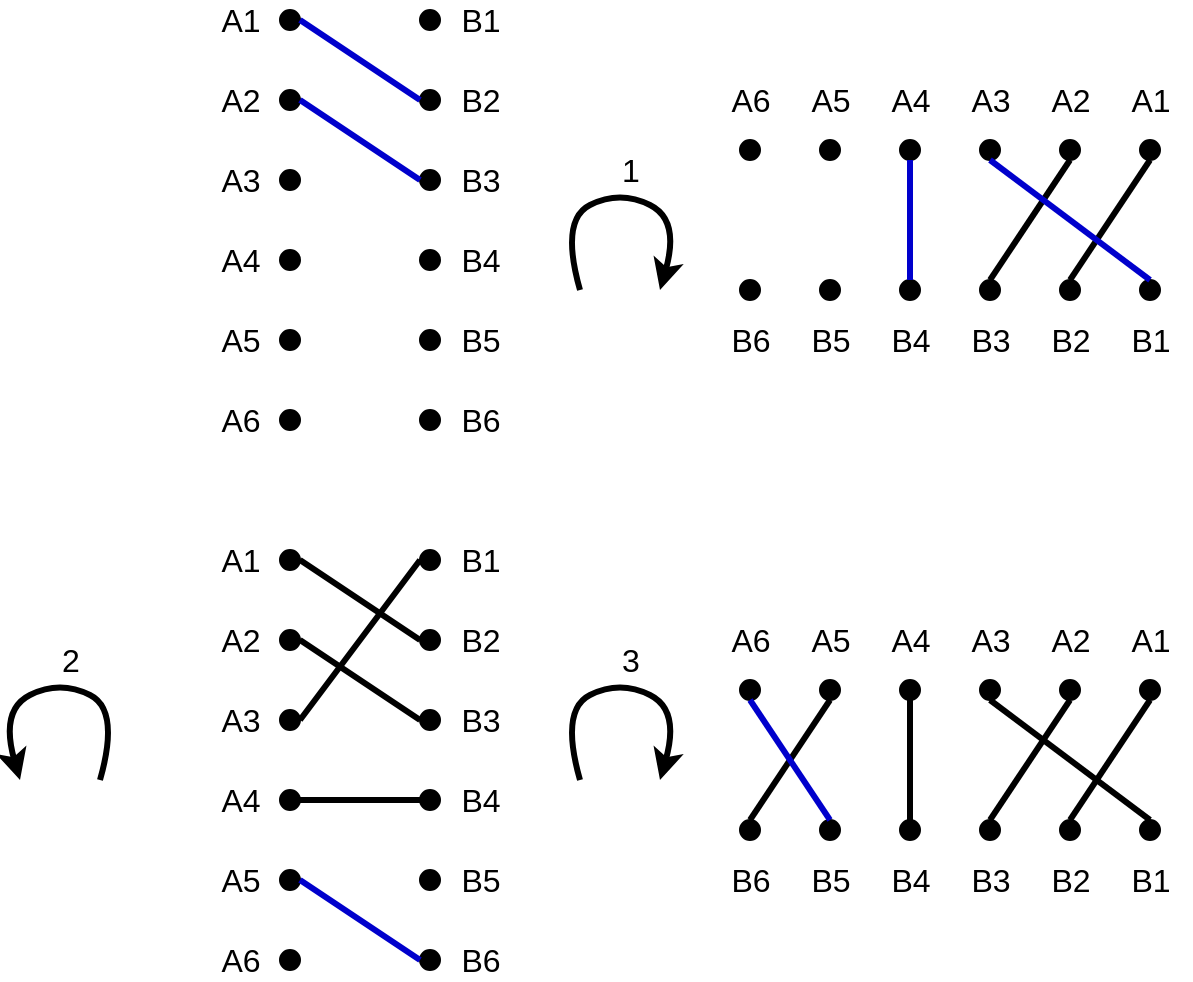 <mxfile version="12.6.8" type="device"><diagram id="zW7uYWj05kfsI3hOyQCR" name="Page-1"><mxGraphModel dx="1885" dy="563" grid="1" gridSize="10" guides="1" tooltips="1" connect="1" arrows="1" fold="1" page="1" pageScale="1" pageWidth="850" pageHeight="1100" math="0" shadow="0"><root><mxCell id="0"/><mxCell id="1" parent="0"/><mxCell id="JCDkLl-UDHMdiGom38rP-1" value="&lt;font style=&quot;font-size: 16px&quot;&gt;A1&lt;/font&gt;" style="text;html=1;align=center;verticalAlign=middle;resizable=0;points=[];autosize=1;" vertex="1" parent="1"><mxGeometry x="60" y="70" width="40" height="20" as="geometry"/></mxCell><mxCell id="JCDkLl-UDHMdiGom38rP-2" value="&lt;font style=&quot;font-size: 16px&quot;&gt;A2&lt;/font&gt;" style="text;html=1;align=center;verticalAlign=middle;resizable=0;points=[];autosize=1;" vertex="1" parent="1"><mxGeometry x="60" y="110" width="40" height="20" as="geometry"/></mxCell><mxCell id="JCDkLl-UDHMdiGom38rP-3" value="&lt;font style=&quot;font-size: 16px&quot;&gt;A3&lt;/font&gt;" style="text;html=1;align=center;verticalAlign=middle;resizable=0;points=[];autosize=1;" vertex="1" parent="1"><mxGeometry x="60" y="150" width="40" height="20" as="geometry"/></mxCell><mxCell id="JCDkLl-UDHMdiGom38rP-4" value="&lt;font style=&quot;font-size: 16px&quot;&gt;A4&lt;/font&gt;" style="text;html=1;align=center;verticalAlign=middle;resizable=0;points=[];autosize=1;" vertex="1" parent="1"><mxGeometry x="60" y="190" width="40" height="20" as="geometry"/></mxCell><mxCell id="JCDkLl-UDHMdiGom38rP-5" value="&lt;font style=&quot;font-size: 16px&quot;&gt;A5&lt;/font&gt;" style="text;html=1;align=center;verticalAlign=middle;resizable=0;points=[];autosize=1;" vertex="1" parent="1"><mxGeometry x="60" y="230" width="40" height="20" as="geometry"/></mxCell><mxCell id="JCDkLl-UDHMdiGom38rP-6" value="&lt;font style=&quot;font-size: 16px&quot;&gt;A6&lt;/font&gt;" style="text;html=1;align=center;verticalAlign=middle;resizable=0;points=[];autosize=1;" vertex="1" parent="1"><mxGeometry x="60" y="270" width="40" height="20" as="geometry"/></mxCell><mxCell id="JCDkLl-UDHMdiGom38rP-9" value="&lt;div&gt;&lt;font style=&quot;font-size: 16px&quot;&gt;B1&lt;/font&gt;&lt;/div&gt;" style="text;html=1;align=center;verticalAlign=middle;resizable=0;points=[];autosize=1;" vertex="1" parent="1"><mxGeometry x="180" y="70" width="40" height="20" as="geometry"/></mxCell><mxCell id="JCDkLl-UDHMdiGom38rP-10" value="&lt;font style=&quot;font-size: 16px&quot;&gt;B2&lt;/font&gt;" style="text;html=1;align=center;verticalAlign=middle;resizable=0;points=[];autosize=1;" vertex="1" parent="1"><mxGeometry x="180" y="110" width="40" height="20" as="geometry"/></mxCell><mxCell id="JCDkLl-UDHMdiGom38rP-11" value="&lt;font style=&quot;font-size: 16px&quot;&gt;B3&lt;/font&gt;" style="text;html=1;align=center;verticalAlign=middle;resizable=0;points=[];autosize=1;" vertex="1" parent="1"><mxGeometry x="180" y="150" width="40" height="20" as="geometry"/></mxCell><mxCell id="JCDkLl-UDHMdiGom38rP-12" value="&lt;div&gt;&lt;font style=&quot;font-size: 16px&quot;&gt;B4&lt;/font&gt;&lt;/div&gt;" style="text;html=1;align=center;verticalAlign=middle;resizable=0;points=[];autosize=1;" vertex="1" parent="1"><mxGeometry x="180" y="190" width="40" height="20" as="geometry"/></mxCell><mxCell id="JCDkLl-UDHMdiGom38rP-13" value="&lt;font style=&quot;font-size: 16px&quot;&gt;B5&lt;/font&gt;" style="text;html=1;align=center;verticalAlign=middle;resizable=0;points=[];autosize=1;" vertex="1" parent="1"><mxGeometry x="180" y="230" width="40" height="20" as="geometry"/></mxCell><mxCell id="JCDkLl-UDHMdiGom38rP-14" value="&lt;font style=&quot;font-size: 16px&quot;&gt;B6&lt;/font&gt;" style="text;html=1;align=center;verticalAlign=middle;resizable=0;points=[];autosize=1;" vertex="1" parent="1"><mxGeometry x="180" y="270" width="40" height="20" as="geometry"/></mxCell><mxCell id="JCDkLl-UDHMdiGom38rP-17" value="" style="ellipse;whiteSpace=wrap;html=1;aspect=fixed;fillColor=#000000;" vertex="1" parent="1"><mxGeometry x="100" y="75" width="10" height="10" as="geometry"/></mxCell><mxCell id="JCDkLl-UDHMdiGom38rP-18" value="" style="ellipse;whiteSpace=wrap;html=1;aspect=fixed;fillColor=#000000;" vertex="1" parent="1"><mxGeometry x="100" y="115" width="10" height="10" as="geometry"/></mxCell><mxCell id="JCDkLl-UDHMdiGom38rP-19" value="" style="ellipse;whiteSpace=wrap;html=1;aspect=fixed;fillColor=#000000;" vertex="1" parent="1"><mxGeometry x="100" y="155" width="10" height="10" as="geometry"/></mxCell><mxCell id="JCDkLl-UDHMdiGom38rP-20" value="" style="ellipse;whiteSpace=wrap;html=1;aspect=fixed;fillColor=#000000;" vertex="1" parent="1"><mxGeometry x="100" y="195" width="10" height="10" as="geometry"/></mxCell><mxCell id="JCDkLl-UDHMdiGom38rP-22" value="" style="ellipse;whiteSpace=wrap;html=1;aspect=fixed;fillColor=#000000;" vertex="1" parent="1"><mxGeometry x="100" y="235" width="10" height="10" as="geometry"/></mxCell><mxCell id="JCDkLl-UDHMdiGom38rP-23" value="" style="ellipse;whiteSpace=wrap;html=1;aspect=fixed;fillColor=#000000;" vertex="1" parent="1"><mxGeometry x="100" y="275" width="10" height="10" as="geometry"/></mxCell><mxCell id="JCDkLl-UDHMdiGom38rP-24" value="" style="ellipse;whiteSpace=wrap;html=1;aspect=fixed;fillColor=#000000;" vertex="1" parent="1"><mxGeometry x="170" y="75" width="10" height="10" as="geometry"/></mxCell><mxCell id="JCDkLl-UDHMdiGom38rP-25" value="" style="ellipse;whiteSpace=wrap;html=1;aspect=fixed;fillColor=#000000;" vertex="1" parent="1"><mxGeometry x="170" y="115" width="10" height="10" as="geometry"/></mxCell><mxCell id="JCDkLl-UDHMdiGom38rP-26" value="" style="ellipse;whiteSpace=wrap;html=1;aspect=fixed;fillColor=#000000;" vertex="1" parent="1"><mxGeometry x="170" y="155" width="10" height="10" as="geometry"/></mxCell><mxCell id="JCDkLl-UDHMdiGom38rP-27" value="" style="ellipse;whiteSpace=wrap;html=1;aspect=fixed;fillColor=#000000;" vertex="1" parent="1"><mxGeometry x="170" y="195" width="10" height="10" as="geometry"/></mxCell><mxCell id="JCDkLl-UDHMdiGom38rP-28" value="" style="ellipse;whiteSpace=wrap;html=1;aspect=fixed;fillColor=#000000;" vertex="1" parent="1"><mxGeometry x="170" y="235" width="10" height="10" as="geometry"/></mxCell><mxCell id="JCDkLl-UDHMdiGom38rP-29" value="" style="ellipse;whiteSpace=wrap;html=1;aspect=fixed;fillColor=#000000;" vertex="1" parent="1"><mxGeometry x="170" y="275" width="10" height="10" as="geometry"/></mxCell><mxCell id="JCDkLl-UDHMdiGom38rP-30" value="" style="endArrow=none;html=1;strokeColor=#0000CC;exitX=0;exitY=0.5;exitDx=0;exitDy=0;entryX=1;entryY=0.5;entryDx=0;entryDy=0;strokeWidth=3;" edge="1" parent="1" source="JCDkLl-UDHMdiGom38rP-25" target="JCDkLl-UDHMdiGom38rP-17"><mxGeometry width="50" height="50" relative="1" as="geometry"><mxPoint x="60" y="360" as="sourcePoint"/><mxPoint x="120" y="84" as="targetPoint"/></mxGeometry></mxCell><mxCell id="JCDkLl-UDHMdiGom38rP-31" value="" style="endArrow=none;html=1;strokeColor=#0000CC;strokeWidth=3;exitX=0;exitY=0.5;exitDx=0;exitDy=0;entryX=1;entryY=0.5;entryDx=0;entryDy=0;" edge="1" parent="1" source="JCDkLl-UDHMdiGom38rP-26" target="JCDkLl-UDHMdiGom38rP-18"><mxGeometry width="50" height="50" relative="1" as="geometry"><mxPoint x="180" y="164" as="sourcePoint"/><mxPoint x="110" y="120" as="targetPoint"/></mxGeometry></mxCell><mxCell id="JCDkLl-UDHMdiGom38rP-34" value="" style="curved=1;endArrow=classic;html=1;strokeColor=#000000;strokeWidth=3;" edge="1" parent="1"><mxGeometry width="50" height="50" relative="1" as="geometry"><mxPoint x="250" y="215" as="sourcePoint"/><mxPoint x="290" y="215" as="targetPoint"/><Array as="points"><mxPoint x="240" y="180"/><mxPoint x="270" y="165"/><mxPoint x="300" y="180"/></Array></mxGeometry></mxCell><mxCell id="JCDkLl-UDHMdiGom38rP-61" value="&lt;font style=&quot;font-size: 16px&quot;&gt;A1&lt;/font&gt;" style="text;html=1;align=center;verticalAlign=middle;resizable=0;points=[];autosize=1;" vertex="1" parent="1"><mxGeometry x="515" y="110" width="40" height="20" as="geometry"/></mxCell><mxCell id="JCDkLl-UDHMdiGom38rP-62" value="&lt;font style=&quot;font-size: 16px&quot;&gt;A2&lt;/font&gt;" style="text;html=1;align=center;verticalAlign=middle;resizable=0;points=[];autosize=1;" vertex="1" parent="1"><mxGeometry x="475" y="110" width="40" height="20" as="geometry"/></mxCell><mxCell id="JCDkLl-UDHMdiGom38rP-63" value="&lt;font style=&quot;font-size: 16px&quot;&gt;A3&lt;/font&gt;" style="text;html=1;align=center;verticalAlign=middle;resizable=0;points=[];autosize=1;" vertex="1" parent="1"><mxGeometry x="435" y="110" width="40" height="20" as="geometry"/></mxCell><mxCell id="JCDkLl-UDHMdiGom38rP-64" value="&lt;font style=&quot;font-size: 16px&quot;&gt;A4&lt;/font&gt;" style="text;html=1;align=center;verticalAlign=middle;resizable=0;points=[];autosize=1;" vertex="1" parent="1"><mxGeometry x="395" y="110" width="40" height="20" as="geometry"/></mxCell><mxCell id="JCDkLl-UDHMdiGom38rP-65" value="&lt;font style=&quot;font-size: 16px&quot;&gt;A5&lt;/font&gt;" style="text;html=1;align=center;verticalAlign=middle;resizable=0;points=[];autosize=1;" vertex="1" parent="1"><mxGeometry x="355" y="110" width="40" height="20" as="geometry"/></mxCell><mxCell id="JCDkLl-UDHMdiGom38rP-66" value="&lt;font style=&quot;font-size: 16px&quot;&gt;A6&lt;/font&gt;" style="text;html=1;align=center;verticalAlign=middle;resizable=0;points=[];autosize=1;" vertex="1" parent="1"><mxGeometry x="315" y="110" width="40" height="20" as="geometry"/></mxCell><mxCell id="JCDkLl-UDHMdiGom38rP-67" value="&lt;div&gt;&lt;font style=&quot;font-size: 16px&quot;&gt;B1&lt;/font&gt;&lt;/div&gt;" style="text;html=1;align=center;verticalAlign=middle;resizable=0;points=[];autosize=1;" vertex="1" parent="1"><mxGeometry x="515" y="230" width="40" height="20" as="geometry"/></mxCell><mxCell id="JCDkLl-UDHMdiGom38rP-68" value="&lt;font style=&quot;font-size: 16px&quot;&gt;B2&lt;/font&gt;" style="text;html=1;align=center;verticalAlign=middle;resizable=0;points=[];autosize=1;" vertex="1" parent="1"><mxGeometry x="475" y="230" width="40" height="20" as="geometry"/></mxCell><mxCell id="JCDkLl-UDHMdiGom38rP-69" value="&lt;font style=&quot;font-size: 16px&quot;&gt;B3&lt;/font&gt;" style="text;html=1;align=center;verticalAlign=middle;resizable=0;points=[];autosize=1;" vertex="1" parent="1"><mxGeometry x="435" y="230" width="40" height="20" as="geometry"/></mxCell><mxCell id="JCDkLl-UDHMdiGom38rP-70" value="&lt;div&gt;&lt;font style=&quot;font-size: 16px&quot;&gt;B4&lt;/font&gt;&lt;/div&gt;" style="text;html=1;align=center;verticalAlign=middle;resizable=0;points=[];autosize=1;" vertex="1" parent="1"><mxGeometry x="395" y="230" width="40" height="20" as="geometry"/></mxCell><mxCell id="JCDkLl-UDHMdiGom38rP-71" value="&lt;font style=&quot;font-size: 16px&quot;&gt;B5&lt;/font&gt;" style="text;html=1;align=center;verticalAlign=middle;resizable=0;points=[];autosize=1;" vertex="1" parent="1"><mxGeometry x="355" y="230" width="40" height="20" as="geometry"/></mxCell><mxCell id="JCDkLl-UDHMdiGom38rP-72" value="&lt;font style=&quot;font-size: 16px&quot;&gt;B6&lt;/font&gt;" style="text;html=1;align=center;verticalAlign=middle;resizable=0;points=[];autosize=1;" vertex="1" parent="1"><mxGeometry x="315" y="230" width="40" height="20" as="geometry"/></mxCell><mxCell id="JCDkLl-UDHMdiGom38rP-78" value="" style="ellipse;whiteSpace=wrap;html=1;aspect=fixed;fillColor=#000000;" vertex="1" parent="1"><mxGeometry x="330" y="140" width="10" height="10" as="geometry"/></mxCell><mxCell id="JCDkLl-UDHMdiGom38rP-84" value="" style="ellipse;whiteSpace=wrap;html=1;aspect=fixed;fillColor=#000000;" vertex="1" parent="1"><mxGeometry x="330" y="210" width="10" height="10" as="geometry"/></mxCell><mxCell id="JCDkLl-UDHMdiGom38rP-85" value="" style="endArrow=none;html=1;strokeColor=#000000;exitX=0.5;exitY=0;exitDx=0;exitDy=0;entryX=0.5;entryY=1;entryDx=0;entryDy=0;strokeWidth=3;" edge="1" parent="1" source="JCDkLl-UDHMdiGom38rP-96" target="JCDkLl-UDHMdiGom38rP-97"><mxGeometry width="50" height="50" relative="1" as="geometry"><mxPoint x="640" y="550" as="sourcePoint"/><mxPoint x="700" y="274" as="targetPoint"/></mxGeometry></mxCell><mxCell id="JCDkLl-UDHMdiGom38rP-86" value="" style="endArrow=none;html=1;strokeColor=#000000;strokeWidth=3;exitX=0.5;exitY=0;exitDx=0;exitDy=0;entryX=0.5;entryY=1;entryDx=0;entryDy=0;" edge="1" parent="1" source="JCDkLl-UDHMdiGom38rP-94" target="JCDkLl-UDHMdiGom38rP-95"><mxGeometry width="50" height="50" relative="1" as="geometry"><mxPoint x="760" y="354" as="sourcePoint"/><mxPoint x="690" y="310" as="targetPoint"/></mxGeometry></mxCell><mxCell id="JCDkLl-UDHMdiGom38rP-89" value="" style="ellipse;whiteSpace=wrap;html=1;aspect=fixed;fillColor=#000000;" vertex="1" parent="1"><mxGeometry x="370" y="140" width="10" height="10" as="geometry"/></mxCell><mxCell id="JCDkLl-UDHMdiGom38rP-90" value="" style="ellipse;whiteSpace=wrap;html=1;aspect=fixed;fillColor=#000000;" vertex="1" parent="1"><mxGeometry x="370" y="210" width="10" height="10" as="geometry"/></mxCell><mxCell id="JCDkLl-UDHMdiGom38rP-91" value="" style="ellipse;whiteSpace=wrap;html=1;aspect=fixed;fillColor=#000000;" vertex="1" parent="1"><mxGeometry x="410" y="140" width="10" height="10" as="geometry"/></mxCell><mxCell id="JCDkLl-UDHMdiGom38rP-92" value="" style="ellipse;whiteSpace=wrap;html=1;aspect=fixed;fillColor=#000000;" vertex="1" parent="1"><mxGeometry x="410" y="210" width="10" height="10" as="geometry"/></mxCell><mxCell id="JCDkLl-UDHMdiGom38rP-93" value="" style="ellipse;whiteSpace=wrap;html=1;aspect=fixed;fillColor=#000000;" vertex="1" parent="1"><mxGeometry x="450" y="140" width="10" height="10" as="geometry"/></mxCell><mxCell id="JCDkLl-UDHMdiGom38rP-94" value="" style="ellipse;whiteSpace=wrap;html=1;aspect=fixed;fillColor=#000000;" vertex="1" parent="1"><mxGeometry x="450" y="210" width="10" height="10" as="geometry"/></mxCell><mxCell id="JCDkLl-UDHMdiGom38rP-95" value="" style="ellipse;whiteSpace=wrap;html=1;aspect=fixed;fillColor=#000000;" vertex="1" parent="1"><mxGeometry x="490" y="140" width="10" height="10" as="geometry"/></mxCell><mxCell id="JCDkLl-UDHMdiGom38rP-96" value="" style="ellipse;whiteSpace=wrap;html=1;aspect=fixed;fillColor=#000000;" vertex="1" parent="1"><mxGeometry x="490" y="210" width="10" height="10" as="geometry"/></mxCell><mxCell id="JCDkLl-UDHMdiGom38rP-97" value="" style="ellipse;whiteSpace=wrap;html=1;aspect=fixed;fillColor=#000000;" vertex="1" parent="1"><mxGeometry x="530" y="140" width="10" height="10" as="geometry"/></mxCell><mxCell id="JCDkLl-UDHMdiGom38rP-98" value="" style="ellipse;whiteSpace=wrap;html=1;aspect=fixed;fillColor=#000000;" vertex="1" parent="1"><mxGeometry x="530" y="210" width="10" height="10" as="geometry"/></mxCell><mxCell id="JCDkLl-UDHMdiGom38rP-99" value="" style="endArrow=none;html=1;strokeColor=#0000CC;exitX=0.5;exitY=1;exitDx=0;exitDy=0;entryX=0.5;entryY=0;entryDx=0;entryDy=0;strokeWidth=3;" edge="1" parent="1" source="JCDkLl-UDHMdiGom38rP-93" target="JCDkLl-UDHMdiGom38rP-98"><mxGeometry width="50" height="50" relative="1" as="geometry"><mxPoint x="180" y="130" as="sourcePoint"/><mxPoint x="120" y="90" as="targetPoint"/></mxGeometry></mxCell><mxCell id="JCDkLl-UDHMdiGom38rP-102" value="" style="curved=1;endArrow=classic;html=1;strokeColor=#000000;strokeWidth=3;" edge="1" parent="1"><mxGeometry width="50" height="50" relative="1" as="geometry"><mxPoint x="10" y="460" as="sourcePoint"/><mxPoint x="-30" y="460" as="targetPoint"/><Array as="points"><mxPoint x="20" y="425"/><mxPoint x="-10" y="410"/><mxPoint x="-40" y="425"/></Array></mxGeometry></mxCell><mxCell id="JCDkLl-UDHMdiGom38rP-103" value="" style="endArrow=none;html=1;strokeColor=#0000CC;exitX=0.5;exitY=1;exitDx=0;exitDy=0;entryX=0.5;entryY=0;entryDx=0;entryDy=0;strokeWidth=3;" edge="1" parent="1" source="JCDkLl-UDHMdiGom38rP-91" target="JCDkLl-UDHMdiGom38rP-92"><mxGeometry width="50" height="50" relative="1" as="geometry"><mxPoint x="465" y="160" as="sourcePoint"/><mxPoint x="545" y="220" as="targetPoint"/></mxGeometry></mxCell><mxCell id="JCDkLl-UDHMdiGom38rP-104" value="&lt;font style=&quot;font-size: 16px&quot;&gt;A1&lt;/font&gt;" style="text;html=1;align=center;verticalAlign=middle;resizable=0;points=[];autosize=1;" vertex="1" parent="1"><mxGeometry x="60" y="340" width="40" height="20" as="geometry"/></mxCell><mxCell id="JCDkLl-UDHMdiGom38rP-105" value="&lt;font style=&quot;font-size: 16px&quot;&gt;A2&lt;/font&gt;" style="text;html=1;align=center;verticalAlign=middle;resizable=0;points=[];autosize=1;" vertex="1" parent="1"><mxGeometry x="60" y="380" width="40" height="20" as="geometry"/></mxCell><mxCell id="JCDkLl-UDHMdiGom38rP-106" value="&lt;font style=&quot;font-size: 16px&quot;&gt;A3&lt;/font&gt;" style="text;html=1;align=center;verticalAlign=middle;resizable=0;points=[];autosize=1;" vertex="1" parent="1"><mxGeometry x="60" y="420" width="40" height="20" as="geometry"/></mxCell><mxCell id="JCDkLl-UDHMdiGom38rP-107" value="&lt;font style=&quot;font-size: 16px&quot;&gt;A4&lt;/font&gt;" style="text;html=1;align=center;verticalAlign=middle;resizable=0;points=[];autosize=1;" vertex="1" parent="1"><mxGeometry x="60" y="460" width="40" height="20" as="geometry"/></mxCell><mxCell id="JCDkLl-UDHMdiGom38rP-108" value="&lt;font style=&quot;font-size: 16px&quot;&gt;A5&lt;/font&gt;" style="text;html=1;align=center;verticalAlign=middle;resizable=0;points=[];autosize=1;" vertex="1" parent="1"><mxGeometry x="60" y="500" width="40" height="20" as="geometry"/></mxCell><mxCell id="JCDkLl-UDHMdiGom38rP-109" value="&lt;font style=&quot;font-size: 16px&quot;&gt;A6&lt;/font&gt;" style="text;html=1;align=center;verticalAlign=middle;resizable=0;points=[];autosize=1;" vertex="1" parent="1"><mxGeometry x="60" y="540" width="40" height="20" as="geometry"/></mxCell><mxCell id="JCDkLl-UDHMdiGom38rP-110" value="&lt;div&gt;&lt;font style=&quot;font-size: 16px&quot;&gt;B1&lt;/font&gt;&lt;/div&gt;" style="text;html=1;align=center;verticalAlign=middle;resizable=0;points=[];autosize=1;" vertex="1" parent="1"><mxGeometry x="180" y="340" width="40" height="20" as="geometry"/></mxCell><mxCell id="JCDkLl-UDHMdiGom38rP-111" value="&lt;font style=&quot;font-size: 16px&quot;&gt;B2&lt;/font&gt;" style="text;html=1;align=center;verticalAlign=middle;resizable=0;points=[];autosize=1;" vertex="1" parent="1"><mxGeometry x="180" y="380" width="40" height="20" as="geometry"/></mxCell><mxCell id="JCDkLl-UDHMdiGom38rP-112" value="&lt;font style=&quot;font-size: 16px&quot;&gt;B3&lt;/font&gt;" style="text;html=1;align=center;verticalAlign=middle;resizable=0;points=[];autosize=1;" vertex="1" parent="1"><mxGeometry x="180" y="420" width="40" height="20" as="geometry"/></mxCell><mxCell id="JCDkLl-UDHMdiGom38rP-113" value="&lt;div&gt;&lt;font style=&quot;font-size: 16px&quot;&gt;B4&lt;/font&gt;&lt;/div&gt;" style="text;html=1;align=center;verticalAlign=middle;resizable=0;points=[];autosize=1;" vertex="1" parent="1"><mxGeometry x="180" y="460" width="40" height="20" as="geometry"/></mxCell><mxCell id="JCDkLl-UDHMdiGom38rP-114" value="&lt;font style=&quot;font-size: 16px&quot;&gt;B5&lt;/font&gt;" style="text;html=1;align=center;verticalAlign=middle;resizable=0;points=[];autosize=1;" vertex="1" parent="1"><mxGeometry x="180" y="500" width="40" height="20" as="geometry"/></mxCell><mxCell id="JCDkLl-UDHMdiGom38rP-115" value="&lt;font style=&quot;font-size: 16px&quot;&gt;B6&lt;/font&gt;" style="text;html=1;align=center;verticalAlign=middle;resizable=0;points=[];autosize=1;" vertex="1" parent="1"><mxGeometry x="180" y="540" width="40" height="20" as="geometry"/></mxCell><mxCell id="JCDkLl-UDHMdiGom38rP-116" value="" style="ellipse;whiteSpace=wrap;html=1;aspect=fixed;fillColor=#000000;" vertex="1" parent="1"><mxGeometry x="100" y="345" width="10" height="10" as="geometry"/></mxCell><mxCell id="JCDkLl-UDHMdiGom38rP-117" value="" style="ellipse;whiteSpace=wrap;html=1;aspect=fixed;fillColor=#000000;" vertex="1" parent="1"><mxGeometry x="100" y="385" width="10" height="10" as="geometry"/></mxCell><mxCell id="JCDkLl-UDHMdiGom38rP-118" value="" style="ellipse;whiteSpace=wrap;html=1;aspect=fixed;fillColor=#000000;" vertex="1" parent="1"><mxGeometry x="100" y="425" width="10" height="10" as="geometry"/></mxCell><mxCell id="JCDkLl-UDHMdiGom38rP-119" value="" style="ellipse;whiteSpace=wrap;html=1;aspect=fixed;fillColor=#000000;" vertex="1" parent="1"><mxGeometry x="100" y="465" width="10" height="10" as="geometry"/></mxCell><mxCell id="JCDkLl-UDHMdiGom38rP-120" value="" style="ellipse;whiteSpace=wrap;html=1;aspect=fixed;fillColor=#000000;" vertex="1" parent="1"><mxGeometry x="100" y="505" width="10" height="10" as="geometry"/></mxCell><mxCell id="JCDkLl-UDHMdiGom38rP-121" value="" style="ellipse;whiteSpace=wrap;html=1;aspect=fixed;fillColor=#000000;" vertex="1" parent="1"><mxGeometry x="100" y="545" width="10" height="10" as="geometry"/></mxCell><mxCell id="JCDkLl-UDHMdiGom38rP-122" value="" style="ellipse;whiteSpace=wrap;html=1;aspect=fixed;fillColor=#000000;" vertex="1" parent="1"><mxGeometry x="170" y="345" width="10" height="10" as="geometry"/></mxCell><mxCell id="JCDkLl-UDHMdiGom38rP-123" value="" style="ellipse;whiteSpace=wrap;html=1;aspect=fixed;fillColor=#000000;" vertex="1" parent="1"><mxGeometry x="170" y="385" width="10" height="10" as="geometry"/></mxCell><mxCell id="JCDkLl-UDHMdiGom38rP-124" value="" style="ellipse;whiteSpace=wrap;html=1;aspect=fixed;fillColor=#000000;" vertex="1" parent="1"><mxGeometry x="170" y="425" width="10" height="10" as="geometry"/></mxCell><mxCell id="JCDkLl-UDHMdiGom38rP-125" value="" style="ellipse;whiteSpace=wrap;html=1;aspect=fixed;fillColor=#000000;" vertex="1" parent="1"><mxGeometry x="170" y="465" width="10" height="10" as="geometry"/></mxCell><mxCell id="JCDkLl-UDHMdiGom38rP-126" value="" style="ellipse;whiteSpace=wrap;html=1;aspect=fixed;fillColor=#000000;" vertex="1" parent="1"><mxGeometry x="170" y="505" width="10" height="10" as="geometry"/></mxCell><mxCell id="JCDkLl-UDHMdiGom38rP-127" value="" style="ellipse;whiteSpace=wrap;html=1;aspect=fixed;fillColor=#000000;" vertex="1" parent="1"><mxGeometry x="170" y="545" width="10" height="10" as="geometry"/></mxCell><mxCell id="JCDkLl-UDHMdiGom38rP-128" value="" style="endArrow=none;html=1;strokeColor=#000000;exitX=0;exitY=0.5;exitDx=0;exitDy=0;entryX=1;entryY=0.5;entryDx=0;entryDy=0;strokeWidth=3;" edge="1" parent="1" source="JCDkLl-UDHMdiGom38rP-123" target="JCDkLl-UDHMdiGom38rP-116"><mxGeometry width="50" height="50" relative="1" as="geometry"><mxPoint x="60" y="630" as="sourcePoint"/><mxPoint x="120" y="354" as="targetPoint"/></mxGeometry></mxCell><mxCell id="JCDkLl-UDHMdiGom38rP-129" value="" style="endArrow=none;html=1;strokeColor=#000000;strokeWidth=3;exitX=0;exitY=0.5;exitDx=0;exitDy=0;entryX=1;entryY=0.5;entryDx=0;entryDy=0;" edge="1" parent="1" source="JCDkLl-UDHMdiGom38rP-124" target="JCDkLl-UDHMdiGom38rP-117"><mxGeometry width="50" height="50" relative="1" as="geometry"><mxPoint x="180" y="434" as="sourcePoint"/><mxPoint x="110" y="390" as="targetPoint"/></mxGeometry></mxCell><mxCell id="JCDkLl-UDHMdiGom38rP-130" value="" style="endArrow=none;html=1;strokeColor=#000000;strokeWidth=3;exitX=0;exitY=0.5;exitDx=0;exitDy=0;entryX=1;entryY=0.5;entryDx=0;entryDy=0;" edge="1" parent="1" source="JCDkLl-UDHMdiGom38rP-122" target="JCDkLl-UDHMdiGom38rP-118"><mxGeometry width="50" height="50" relative="1" as="geometry"><mxPoint x="180" y="440" as="sourcePoint"/><mxPoint x="120" y="400" as="targetPoint"/></mxGeometry></mxCell><mxCell id="JCDkLl-UDHMdiGom38rP-131" value="" style="endArrow=none;html=1;strokeColor=#000000;strokeWidth=3;exitX=0;exitY=0.5;exitDx=0;exitDy=0;entryX=1;entryY=0.5;entryDx=0;entryDy=0;" edge="1" parent="1" source="JCDkLl-UDHMdiGom38rP-125" target="JCDkLl-UDHMdiGom38rP-119"><mxGeometry width="50" height="50" relative="1" as="geometry"><mxPoint x="190" y="450" as="sourcePoint"/><mxPoint x="130" y="410" as="targetPoint"/></mxGeometry></mxCell><mxCell id="JCDkLl-UDHMdiGom38rP-132" value="" style="endArrow=none;html=1;strokeColor=#0000CC;exitX=1;exitY=0.5;exitDx=0;exitDy=0;entryX=0;entryY=0.5;entryDx=0;entryDy=0;strokeWidth=3;" edge="1" parent="1" source="JCDkLl-UDHMdiGom38rP-120" target="JCDkLl-UDHMdiGom38rP-127"><mxGeometry width="50" height="50" relative="1" as="geometry"><mxPoint x="-115" y="430" as="sourcePoint"/><mxPoint x="-35" y="490" as="targetPoint"/></mxGeometry></mxCell><mxCell id="JCDkLl-UDHMdiGom38rP-133" value="" style="curved=1;endArrow=classic;html=1;strokeColor=#000000;strokeWidth=3;" edge="1" parent="1"><mxGeometry width="50" height="50" relative="1" as="geometry"><mxPoint x="250" y="460" as="sourcePoint"/><mxPoint x="290" y="460" as="targetPoint"/><Array as="points"><mxPoint x="240" y="425"/><mxPoint x="270" y="410"/><mxPoint x="300" y="425"/></Array></mxGeometry></mxCell><mxCell id="JCDkLl-UDHMdiGom38rP-134" value="&lt;font style=&quot;font-size: 16px&quot;&gt;A1&lt;/font&gt;" style="text;html=1;align=center;verticalAlign=middle;resizable=0;points=[];autosize=1;" vertex="1" parent="1"><mxGeometry x="515" y="380" width="40" height="20" as="geometry"/></mxCell><mxCell id="JCDkLl-UDHMdiGom38rP-135" value="&lt;font style=&quot;font-size: 16px&quot;&gt;A2&lt;/font&gt;" style="text;html=1;align=center;verticalAlign=middle;resizable=0;points=[];autosize=1;" vertex="1" parent="1"><mxGeometry x="475" y="380" width="40" height="20" as="geometry"/></mxCell><mxCell id="JCDkLl-UDHMdiGom38rP-136" value="&lt;font style=&quot;font-size: 16px&quot;&gt;A3&lt;/font&gt;" style="text;html=1;align=center;verticalAlign=middle;resizable=0;points=[];autosize=1;" vertex="1" parent="1"><mxGeometry x="435" y="380" width="40" height="20" as="geometry"/></mxCell><mxCell id="JCDkLl-UDHMdiGom38rP-137" value="&lt;font style=&quot;font-size: 16px&quot;&gt;A4&lt;/font&gt;" style="text;html=1;align=center;verticalAlign=middle;resizable=0;points=[];autosize=1;" vertex="1" parent="1"><mxGeometry x="395" y="380" width="40" height="20" as="geometry"/></mxCell><mxCell id="JCDkLl-UDHMdiGom38rP-138" value="&lt;font style=&quot;font-size: 16px&quot;&gt;A5&lt;/font&gt;" style="text;html=1;align=center;verticalAlign=middle;resizable=0;points=[];autosize=1;" vertex="1" parent="1"><mxGeometry x="355" y="380" width="40" height="20" as="geometry"/></mxCell><mxCell id="JCDkLl-UDHMdiGom38rP-139" value="&lt;font style=&quot;font-size: 16px&quot;&gt;A6&lt;/font&gt;" style="text;html=1;align=center;verticalAlign=middle;resizable=0;points=[];autosize=1;" vertex="1" parent="1"><mxGeometry x="315" y="380" width="40" height="20" as="geometry"/></mxCell><mxCell id="JCDkLl-UDHMdiGom38rP-140" value="&lt;div&gt;&lt;font style=&quot;font-size: 16px&quot;&gt;B1&lt;/font&gt;&lt;/div&gt;" style="text;html=1;align=center;verticalAlign=middle;resizable=0;points=[];autosize=1;" vertex="1" parent="1"><mxGeometry x="515" y="500" width="40" height="20" as="geometry"/></mxCell><mxCell id="JCDkLl-UDHMdiGom38rP-141" value="&lt;font style=&quot;font-size: 16px&quot;&gt;B2&lt;/font&gt;" style="text;html=1;align=center;verticalAlign=middle;resizable=0;points=[];autosize=1;" vertex="1" parent="1"><mxGeometry x="475" y="500" width="40" height="20" as="geometry"/></mxCell><mxCell id="JCDkLl-UDHMdiGom38rP-142" value="&lt;font style=&quot;font-size: 16px&quot;&gt;B3&lt;/font&gt;" style="text;html=1;align=center;verticalAlign=middle;resizable=0;points=[];autosize=1;" vertex="1" parent="1"><mxGeometry x="435" y="500" width="40" height="20" as="geometry"/></mxCell><mxCell id="JCDkLl-UDHMdiGom38rP-143" value="&lt;div&gt;&lt;font style=&quot;font-size: 16px&quot;&gt;B4&lt;/font&gt;&lt;/div&gt;" style="text;html=1;align=center;verticalAlign=middle;resizable=0;points=[];autosize=1;" vertex="1" parent="1"><mxGeometry x="395" y="500" width="40" height="20" as="geometry"/></mxCell><mxCell id="JCDkLl-UDHMdiGom38rP-144" value="&lt;font style=&quot;font-size: 16px&quot;&gt;B5&lt;/font&gt;" style="text;html=1;align=center;verticalAlign=middle;resizable=0;points=[];autosize=1;" vertex="1" parent="1"><mxGeometry x="355" y="500" width="40" height="20" as="geometry"/></mxCell><mxCell id="JCDkLl-UDHMdiGom38rP-145" value="&lt;font style=&quot;font-size: 16px&quot;&gt;B6&lt;/font&gt;" style="text;html=1;align=center;verticalAlign=middle;resizable=0;points=[];autosize=1;" vertex="1" parent="1"><mxGeometry x="315" y="500" width="40" height="20" as="geometry"/></mxCell><mxCell id="JCDkLl-UDHMdiGom38rP-146" value="" style="ellipse;whiteSpace=wrap;html=1;aspect=fixed;fillColor=#000000;" vertex="1" parent="1"><mxGeometry x="330" y="410" width="10" height="10" as="geometry"/></mxCell><mxCell id="JCDkLl-UDHMdiGom38rP-147" value="" style="ellipse;whiteSpace=wrap;html=1;aspect=fixed;fillColor=#000000;" vertex="1" parent="1"><mxGeometry x="330" y="480" width="10" height="10" as="geometry"/></mxCell><mxCell id="JCDkLl-UDHMdiGom38rP-148" value="" style="endArrow=none;html=1;strokeColor=#000000;exitX=0.5;exitY=0;exitDx=0;exitDy=0;entryX=0.5;entryY=1;entryDx=0;entryDy=0;strokeWidth=3;" edge="1" parent="1" source="JCDkLl-UDHMdiGom38rP-157" target="JCDkLl-UDHMdiGom38rP-158"><mxGeometry width="50" height="50" relative="1" as="geometry"><mxPoint x="640" y="820" as="sourcePoint"/><mxPoint x="700" y="544" as="targetPoint"/></mxGeometry></mxCell><mxCell id="JCDkLl-UDHMdiGom38rP-149" value="" style="endArrow=none;html=1;strokeColor=#000000;strokeWidth=3;exitX=0.5;exitY=0;exitDx=0;exitDy=0;entryX=0.5;entryY=1;entryDx=0;entryDy=0;" edge="1" parent="1" source="JCDkLl-UDHMdiGom38rP-155" target="JCDkLl-UDHMdiGom38rP-156"><mxGeometry width="50" height="50" relative="1" as="geometry"><mxPoint x="760" y="624" as="sourcePoint"/><mxPoint x="690" y="580" as="targetPoint"/></mxGeometry></mxCell><mxCell id="JCDkLl-UDHMdiGom38rP-150" value="" style="ellipse;whiteSpace=wrap;html=1;aspect=fixed;fillColor=#000000;" vertex="1" parent="1"><mxGeometry x="370" y="410" width="10" height="10" as="geometry"/></mxCell><mxCell id="JCDkLl-UDHMdiGom38rP-151" value="" style="ellipse;whiteSpace=wrap;html=1;aspect=fixed;fillColor=#000000;" vertex="1" parent="1"><mxGeometry x="370" y="480" width="10" height="10" as="geometry"/></mxCell><mxCell id="JCDkLl-UDHMdiGom38rP-152" value="" style="ellipse;whiteSpace=wrap;html=1;aspect=fixed;fillColor=#000000;" vertex="1" parent="1"><mxGeometry x="410" y="410" width="10" height="10" as="geometry"/></mxCell><mxCell id="JCDkLl-UDHMdiGom38rP-153" value="" style="ellipse;whiteSpace=wrap;html=1;aspect=fixed;fillColor=#000000;" vertex="1" parent="1"><mxGeometry x="410" y="480" width="10" height="10" as="geometry"/></mxCell><mxCell id="JCDkLl-UDHMdiGom38rP-154" value="" style="ellipse;whiteSpace=wrap;html=1;aspect=fixed;fillColor=#000000;" vertex="1" parent="1"><mxGeometry x="450" y="410" width="10" height="10" as="geometry"/></mxCell><mxCell id="JCDkLl-UDHMdiGom38rP-155" value="" style="ellipse;whiteSpace=wrap;html=1;aspect=fixed;fillColor=#000000;" vertex="1" parent="1"><mxGeometry x="450" y="480" width="10" height="10" as="geometry"/></mxCell><mxCell id="JCDkLl-UDHMdiGom38rP-156" value="" style="ellipse;whiteSpace=wrap;html=1;aspect=fixed;fillColor=#000000;" vertex="1" parent="1"><mxGeometry x="490" y="410" width="10" height="10" as="geometry"/></mxCell><mxCell id="JCDkLl-UDHMdiGom38rP-157" value="" style="ellipse;whiteSpace=wrap;html=1;aspect=fixed;fillColor=#000000;" vertex="1" parent="1"><mxGeometry x="490" y="480" width="10" height="10" as="geometry"/></mxCell><mxCell id="JCDkLl-UDHMdiGom38rP-158" value="" style="ellipse;whiteSpace=wrap;html=1;aspect=fixed;fillColor=#000000;" vertex="1" parent="1"><mxGeometry x="530" y="410" width="10" height="10" as="geometry"/></mxCell><mxCell id="JCDkLl-UDHMdiGom38rP-159" value="" style="ellipse;whiteSpace=wrap;html=1;aspect=fixed;fillColor=#000000;" vertex="1" parent="1"><mxGeometry x="530" y="480" width="10" height="10" as="geometry"/></mxCell><mxCell id="JCDkLl-UDHMdiGom38rP-160" value="" style="endArrow=none;html=1;strokeColor=#000000;exitX=0.5;exitY=1;exitDx=0;exitDy=0;entryX=0.5;entryY=0;entryDx=0;entryDy=0;strokeWidth=3;" edge="1" parent="1" source="JCDkLl-UDHMdiGom38rP-154" target="JCDkLl-UDHMdiGom38rP-159"><mxGeometry width="50" height="50" relative="1" as="geometry"><mxPoint x="180" y="400" as="sourcePoint"/><mxPoint x="120" y="360" as="targetPoint"/></mxGeometry></mxCell><mxCell id="JCDkLl-UDHMdiGom38rP-161" value="" style="endArrow=none;html=1;strokeColor=#000000;exitX=0.5;exitY=1;exitDx=0;exitDy=0;entryX=0.5;entryY=0;entryDx=0;entryDy=0;strokeWidth=3;" edge="1" parent="1" source="JCDkLl-UDHMdiGom38rP-152" target="JCDkLl-UDHMdiGom38rP-153"><mxGeometry width="50" height="50" relative="1" as="geometry"><mxPoint x="465" y="430" as="sourcePoint"/><mxPoint x="545" y="490" as="targetPoint"/></mxGeometry></mxCell><mxCell id="JCDkLl-UDHMdiGom38rP-162" value="" style="endArrow=none;html=1;strokeColor=#000000;exitX=0.5;exitY=1;exitDx=0;exitDy=0;entryX=0.5;entryY=0;entryDx=0;entryDy=0;strokeWidth=3;" edge="1" parent="1" source="JCDkLl-UDHMdiGom38rP-150" target="JCDkLl-UDHMdiGom38rP-147"><mxGeometry width="50" height="50" relative="1" as="geometry"><mxPoint x="700" y="280" as="sourcePoint"/><mxPoint x="760" y="320" as="targetPoint"/></mxGeometry></mxCell><mxCell id="JCDkLl-UDHMdiGom38rP-163" value="" style="endArrow=none;html=1;strokeColor=#0000CC;exitX=0.5;exitY=1;exitDx=0;exitDy=0;entryX=0.5;entryY=0;entryDx=0;entryDy=0;strokeWidth=3;" edge="1" parent="1" source="JCDkLl-UDHMdiGom38rP-146" target="JCDkLl-UDHMdiGom38rP-151"><mxGeometry width="50" height="50" relative="1" as="geometry"><mxPoint x="425" y="190" as="sourcePoint"/><mxPoint x="425" y="250" as="targetPoint"/></mxGeometry></mxCell><mxCell id="JCDkLl-UDHMdiGom38rP-164" value="&lt;font style=&quot;font-size: 16px&quot;&gt;1&lt;/font&gt;" style="text;html=1;align=center;verticalAlign=middle;resizable=0;points=[];autosize=1;" vertex="1" parent="1"><mxGeometry x="260" y="145" width="30" height="20" as="geometry"/></mxCell><mxCell id="JCDkLl-UDHMdiGom38rP-165" value="&lt;font style=&quot;font-size: 16px&quot;&gt;2&lt;/font&gt;" style="text;html=1;align=center;verticalAlign=middle;resizable=0;points=[];autosize=1;" vertex="1" parent="1"><mxGeometry x="-20" y="390" width="30" height="20" as="geometry"/></mxCell><mxCell id="JCDkLl-UDHMdiGom38rP-166" value="&lt;font style=&quot;font-size: 16px&quot;&gt;3&lt;/font&gt;" style="text;html=1;align=center;verticalAlign=middle;resizable=0;points=[];autosize=1;" vertex="1" parent="1"><mxGeometry x="260" y="390" width="30" height="20" as="geometry"/></mxCell></root></mxGraphModel></diagram></mxfile>